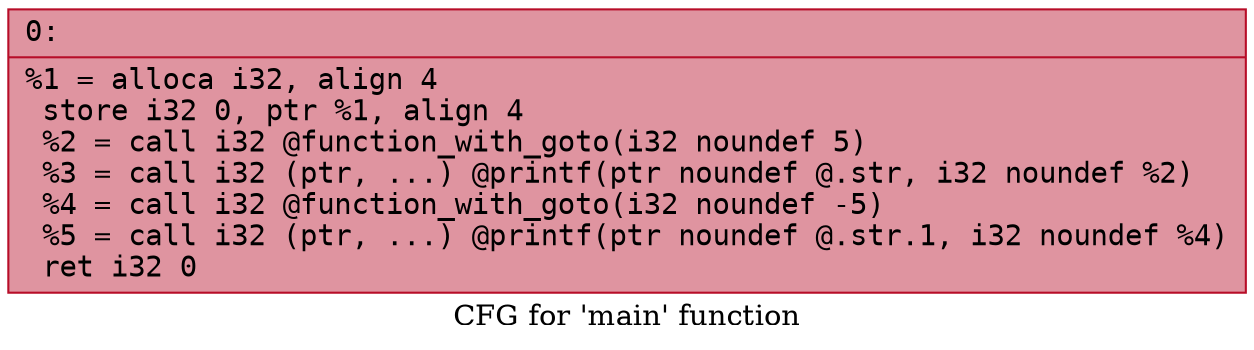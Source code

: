 digraph "CFG for 'main' function" {
	label="CFG for 'main' function";

	Node0x622387f39e00 [shape=record,color="#b70d28ff", style=filled, fillcolor="#b70d2870" fontname="Courier",label="{0:\l|  %1 = alloca i32, align 4\l  store i32 0, ptr %1, align 4\l  %2 = call i32 @function_with_goto(i32 noundef 5)\l  %3 = call i32 (ptr, ...) @printf(ptr noundef @.str, i32 noundef %2)\l  %4 = call i32 @function_with_goto(i32 noundef -5)\l  %5 = call i32 (ptr, ...) @printf(ptr noundef @.str.1, i32 noundef %4)\l  ret i32 0\l}"];
}
